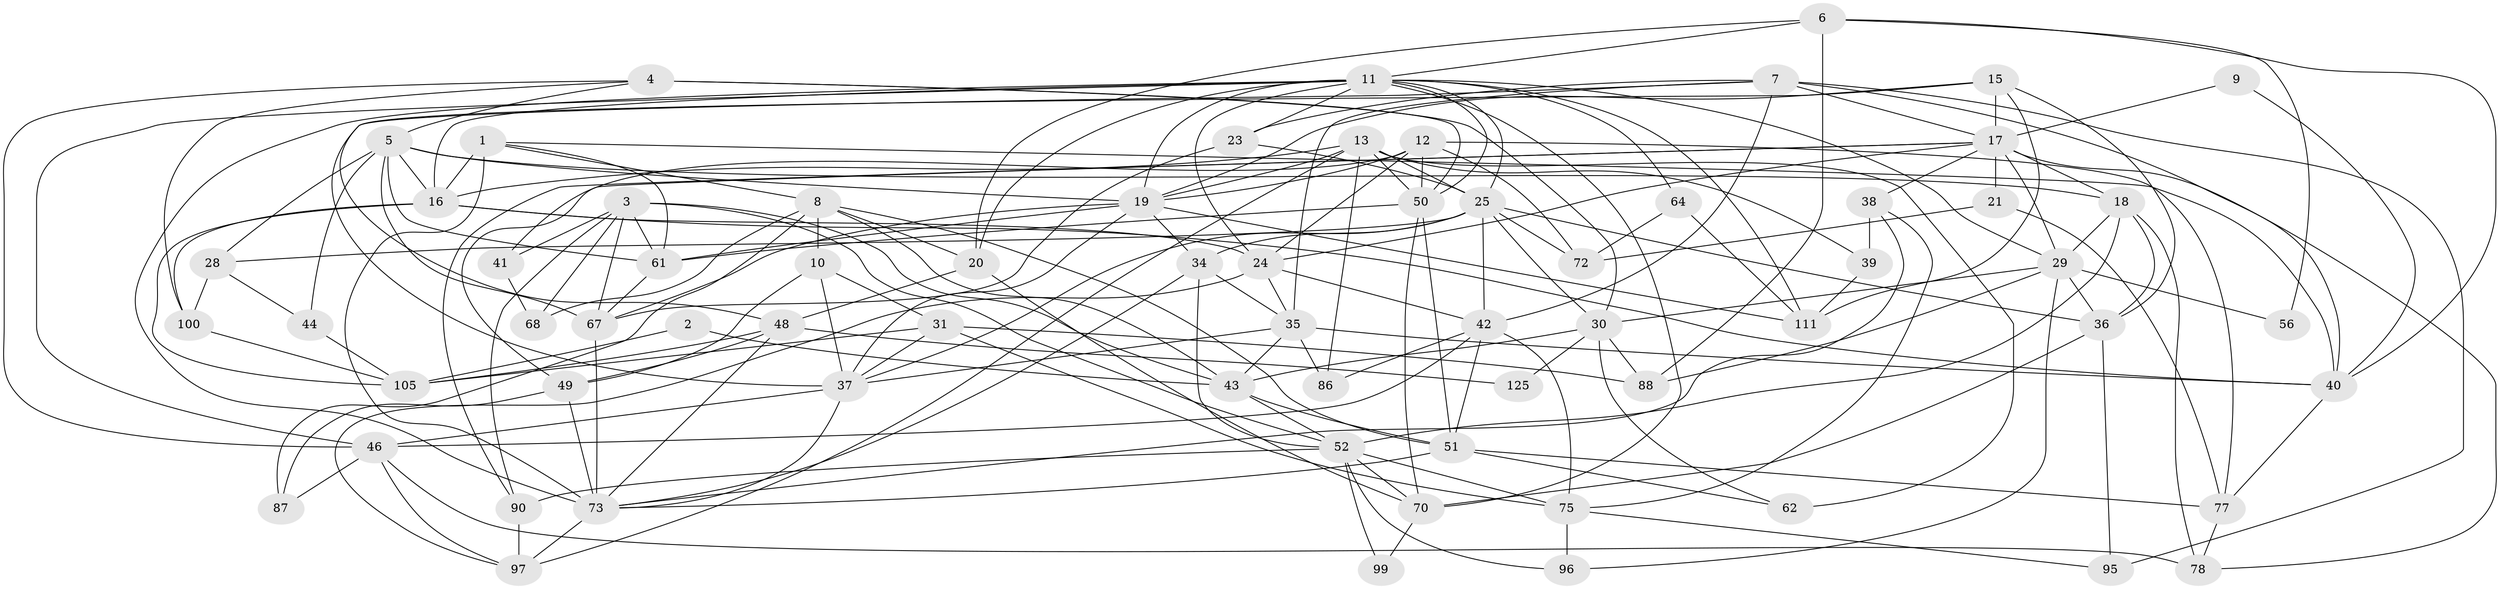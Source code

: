 // original degree distribution, {7: 0.021897810218978103, 2: 0.0948905109489051, 4: 0.2846715328467153, 3: 0.3284671532846715, 5: 0.17518248175182483, 8: 0.014598540145985401, 6: 0.06569343065693431, 10: 0.014598540145985401}
// Generated by graph-tools (version 1.1) at 2025/15/03/09/25 04:15:14]
// undirected, 68 vertices, 188 edges
graph export_dot {
graph [start="1"]
  node [color=gray90,style=filled];
  1 [super="+26"];
  2;
  3 [super="+76+116"];
  4 [super="+65"];
  5 [super="+57+103"];
  6 [super="+47"];
  7 [super="+137"];
  8 [super="+14"];
  9;
  10;
  11 [super="+32+45"];
  12 [super="+114"];
  13 [super="+82+22"];
  15 [super="+127"];
  16 [super="+55"];
  17 [super="+109+59"];
  18 [super="+83+94"];
  19 [super="+113"];
  20 [super="+71"];
  21;
  23;
  24 [super="+27"];
  25 [super="+112"];
  28;
  29 [super="+74+136+53"];
  30 [super="+33"];
  31 [super="+80"];
  34;
  35 [super="+69"];
  36 [super="+81+107"];
  37 [super="+106"];
  38;
  39;
  40;
  41 [super="+128"];
  42 [super="+129+102"];
  43 [super="+132"];
  44;
  46 [super="+58"];
  48;
  49 [super="+110"];
  50 [super="+123+118"];
  51 [super="+115"];
  52 [super="+126"];
  56;
  61 [super="+89"];
  62;
  64;
  67 [super="+85"];
  68;
  70 [super="+134"];
  72 [super="+91"];
  73 [super="+120+130+98+84+131+119"];
  75 [super="+93"];
  77 [super="+101"];
  78 [super="+133"];
  86 [super="+124"];
  87;
  88;
  90 [super="+135"];
  95;
  96;
  97;
  99;
  100;
  105 [super="+108"];
  111;
  125;
  1 -- 73 [weight=4];
  1 -- 61;
  1 -- 16;
  1 -- 8;
  1 -- 40;
  2 -- 105;
  2 -- 43;
  3 -- 68;
  3 -- 90;
  3 -- 43;
  3 -- 61;
  3 -- 41;
  3 -- 67;
  3 -- 52;
  4 -- 46;
  4 -- 5;
  4 -- 100;
  4 -- 50 [weight=2];
  4 -- 30;
  5 -- 28 [weight=2];
  5 -- 19;
  5 -- 67;
  5 -- 16;
  5 -- 44;
  5 -- 18 [weight=2];
  5 -- 61;
  6 -- 88;
  6 -- 40;
  6 -- 56;
  6 -- 20;
  6 -- 11;
  7 -- 23;
  7 -- 48;
  7 -- 35;
  7 -- 40;
  7 -- 95;
  7 -- 17;
  7 -- 42;
  8 -- 43;
  8 -- 51;
  8 -- 20;
  8 -- 68;
  8 -- 87;
  8 -- 10;
  9 -- 40;
  9 -- 17;
  10 -- 37;
  10 -- 49;
  10 -- 31;
  11 -- 16;
  11 -- 25;
  11 -- 64;
  11 -- 70 [weight=2];
  11 -- 46;
  11 -- 111;
  11 -- 50;
  11 -- 19;
  11 -- 20 [weight=2];
  11 -- 23;
  11 -- 73;
  11 -- 29;
  11 -- 24;
  12 -- 41;
  12 -- 19;
  12 -- 72;
  12 -- 50;
  12 -- 77;
  12 -- 24;
  13 -- 25;
  13 -- 16;
  13 -- 86 [weight=2];
  13 -- 39;
  13 -- 62;
  13 -- 19;
  13 -- 97;
  13 -- 50;
  15 -- 111;
  15 -- 17;
  15 -- 37;
  15 -- 19;
  15 -- 36;
  16 -- 100;
  16 -- 40;
  16 -- 24;
  16 -- 105;
  17 -- 90;
  17 -- 78;
  17 -- 21 [weight=2];
  17 -- 38;
  17 -- 29 [weight=2];
  17 -- 49;
  17 -- 18;
  17 -- 24;
  18 -- 29 [weight=2];
  18 -- 52;
  18 -- 36;
  18 -- 78;
  19 -- 34;
  19 -- 111;
  19 -- 67;
  19 -- 61;
  19 -- 37;
  20 -- 48;
  20 -- 70;
  21 -- 77;
  21 -- 72;
  23 -- 67;
  23 -- 25;
  24 -- 97;
  24 -- 42;
  24 -- 35;
  25 -- 34;
  25 -- 28;
  25 -- 72;
  25 -- 36;
  25 -- 42;
  25 -- 37;
  25 -- 30;
  28 -- 44;
  28 -- 100;
  29 -- 96;
  29 -- 56;
  29 -- 88;
  29 -- 30;
  29 -- 36;
  30 -- 62;
  30 -- 88;
  30 -- 43;
  30 -- 125;
  31 -- 105;
  31 -- 75;
  31 -- 88;
  31 -- 37;
  34 -- 52;
  34 -- 35;
  34 -- 73;
  35 -- 40;
  35 -- 43;
  35 -- 37;
  35 -- 86;
  36 -- 70;
  36 -- 95;
  37 -- 46;
  37 -- 73;
  38 -- 39;
  38 -- 73;
  38 -- 75;
  39 -- 111;
  40 -- 77;
  41 -- 68;
  42 -- 51;
  42 -- 75;
  42 -- 46;
  42 -- 86;
  43 -- 52;
  43 -- 51;
  44 -- 105;
  46 -- 97;
  46 -- 87;
  46 -- 78;
  48 -- 125;
  48 -- 49;
  48 -- 73;
  48 -- 105;
  49 -- 73;
  49 -- 87;
  50 -- 70;
  50 -- 51;
  50 -- 61;
  51 -- 77;
  51 -- 62;
  51 -- 73 [weight=2];
  52 -- 90;
  52 -- 96;
  52 -- 99;
  52 -- 75;
  52 -- 70;
  61 -- 67;
  64 -- 111;
  64 -- 72;
  67 -- 73;
  70 -- 99;
  73 -- 97;
  75 -- 95;
  75 -- 96;
  77 -- 78;
  90 -- 97;
  100 -- 105;
}
